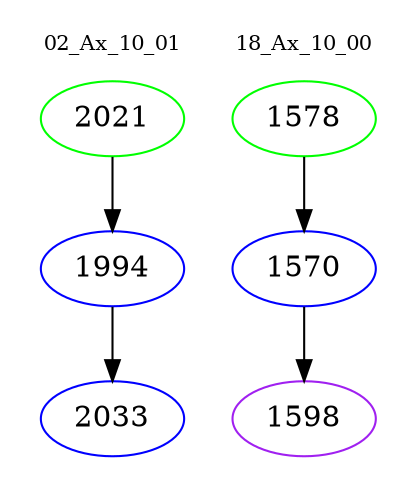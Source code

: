 digraph{
subgraph cluster_0 {
color = white
label = "02_Ax_10_01";
fontsize=10;
T0_2021 [label="2021", color="green"]
T0_2021 -> T0_1994 [color="black"]
T0_1994 [label="1994", color="blue"]
T0_1994 -> T0_2033 [color="black"]
T0_2033 [label="2033", color="blue"]
}
subgraph cluster_1 {
color = white
label = "18_Ax_10_00";
fontsize=10;
T1_1578 [label="1578", color="green"]
T1_1578 -> T1_1570 [color="black"]
T1_1570 [label="1570", color="blue"]
T1_1570 -> T1_1598 [color="black"]
T1_1598 [label="1598", color="purple"]
}
}
